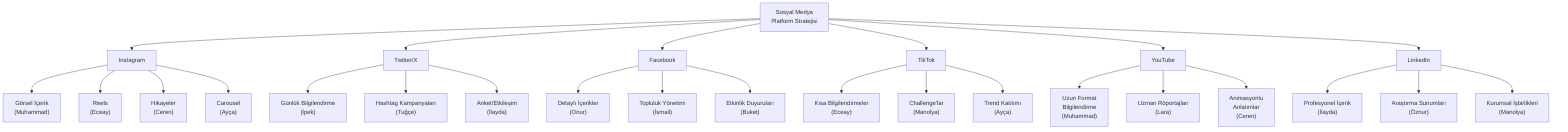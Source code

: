 flowchart TD
    SM["Sosyal Medya\nPlatform Stratejisi"] --> IG["Instagram"]
    SM --> TW["Twitter/X"]
    SM --> FB["Facebook"]
    SM --> TT["TikTok"]
    SM --> YT["YouTube"]
    SM --> LI["LinkedIn"]
    
    IG --> IG1["Görsel İçerik\n(Muhammad)"]
    IG --> IG2["Reels\n(Eceay)"]
    IG --> IG3["Hikayeler\n(Ceren)"]
    IG --> IG4["Carousel\n(Ayça)"]
    
    TW --> TW1["Günlük Bilgilendirme\n(İpek)"]
    TW --> TW2["Hashtag Kampanyaları\n(Tuğçe)"]
    TW --> TW3["Anket/Etkileşim\n(İlayda)"]
    
    FB --> FB1["Detaylı İçerikler\n(Onur)"]
    FB --> FB2["Topluluk Yönetimi\n(İsmail)"]
    FB --> FB3["Etkinlik Duyuruları\n(Buket)"]
    
    TT --> TT1["Kısa Bilgilendirmeler\n(Eceay)"]
    TT --> TT2["Challenge'lar\n(Manolya)"]
    TT --> TT3["Trend Katılımı\n(Ayça)"]
    
    YT --> YT1["Uzun Format\nBilgilendirme\n(Muhammad)"]
    YT --> YT2["Uzman Röportajları\n(Lara)"]
    YT --> YT3["Animasyonlu\nAnlatımlar\n(Ceren)"]
    
    LI --> LI1["Profesyonel İçerik\n(İlayda)"]
    LI --> LI2["Araştırma Sunumları\n(Öznur)"]
    LI --> LI3["Kurumsal İşbirlikleri\n(Manolya)"]